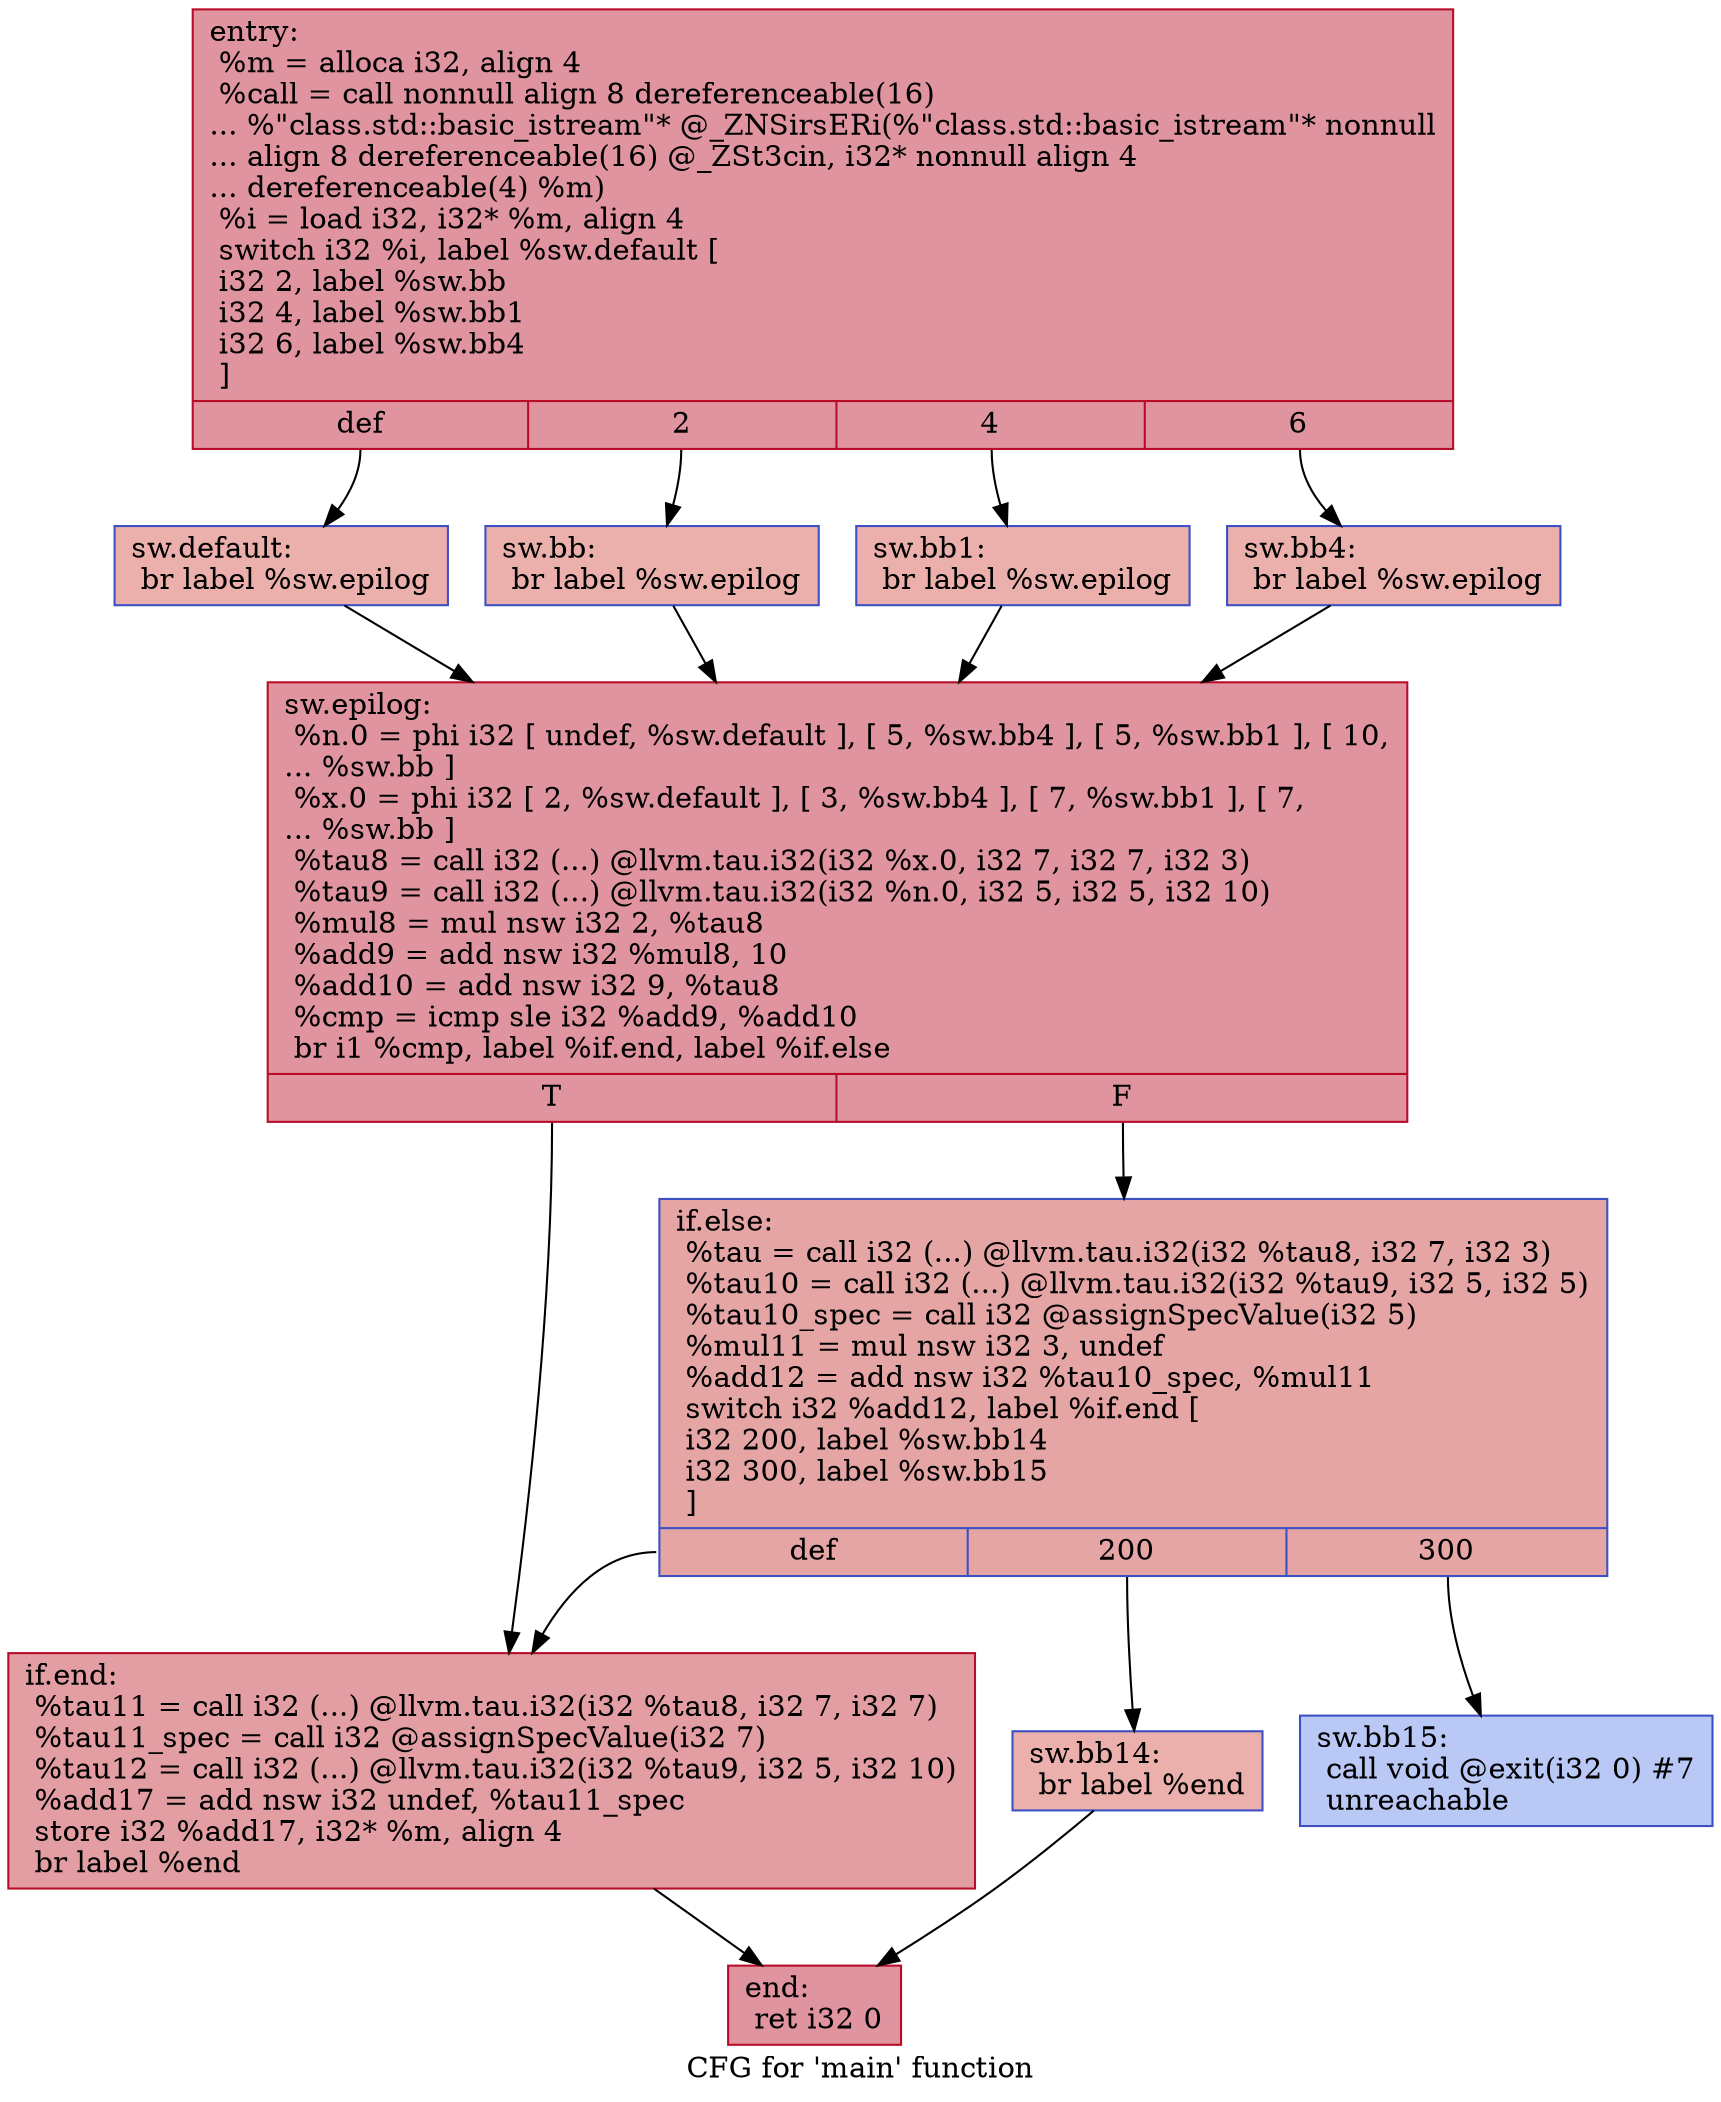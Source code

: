 digraph "CFG for 'main' function" {
	label="CFG for 'main' function";

	Node0x560a72702150 [shape=record,color="#b70d28ff", style=filled, fillcolor="#b70d2870",label="{entry:\l  %m = alloca i32, align 4\l  %call = call nonnull align 8 dereferenceable(16)\l... %\"class.std::basic_istream\"* @_ZNSirsERi(%\"class.std::basic_istream\"* nonnull\l... align 8 dereferenceable(16) @_ZSt3cin, i32* nonnull align 4\l... dereferenceable(4) %m)\l  %i = load i32, i32* %m, align 4\l  switch i32 %i, label %sw.default [\l    i32 2, label %sw.bb\l    i32 4, label %sw.bb1\l    i32 6, label %sw.bb4\l  ]\l|{<s0>def|<s1>2|<s2>4|<s3>6}}"];
	Node0x560a72702150:s0 -> Node0x560a72702590;
	Node0x560a72702150:s1 -> Node0x560a727026a0;
	Node0x560a72702150:s2 -> Node0x560a727027a0;
	Node0x560a72702150:s3 -> Node0x560a727028a0;
	Node0x560a727026a0 [shape=record,color="#3d50c3ff", style=filled, fillcolor="#d24b4070",label="{sw.bb:                                            \l  br label %sw.epilog\l}"];
	Node0x560a727026a0 -> Node0x560a727029c0;
	Node0x560a727027a0 [shape=record,color="#3d50c3ff", style=filled, fillcolor="#d24b4070",label="{sw.bb1:                                           \l  br label %sw.epilog\l}"];
	Node0x560a727027a0 -> Node0x560a727029c0;
	Node0x560a727028a0 [shape=record,color="#3d50c3ff", style=filled, fillcolor="#d24b4070",label="{sw.bb4:                                           \l  br label %sw.epilog\l}"];
	Node0x560a727028a0 -> Node0x560a727029c0;
	Node0x560a72702590 [shape=record,color="#3d50c3ff", style=filled, fillcolor="#d24b4070",label="{sw.default:                                       \l  br label %sw.epilog\l}"];
	Node0x560a72702590 -> Node0x560a727029c0;
	Node0x560a727029c0 [shape=record,color="#b70d28ff", style=filled, fillcolor="#b70d2870",label="{sw.epilog:                                        \l  %n.0 = phi i32 [ undef, %sw.default ], [ 5, %sw.bb4 ], [ 5, %sw.bb1 ], [ 10,\l... %sw.bb ]\l  %x.0 = phi i32 [ 2, %sw.default ], [ 3, %sw.bb4 ], [ 7, %sw.bb1 ], [ 7,\l... %sw.bb ]\l  %tau8 = call i32 (...) @llvm.tau.i32(i32 %x.0, i32 7, i32 7, i32 3)\l  %tau9 = call i32 (...) @llvm.tau.i32(i32 %n.0, i32 5, i32 5, i32 10)\l  %mul8 = mul nsw i32 2, %tau8\l  %add9 = add nsw i32 %mul8, 10\l  %add10 = add nsw i32 9, %tau8\l  %cmp = icmp sle i32 %add9, %add10\l  br i1 %cmp, label %if.end, label %if.else\l|{<s0>T|<s1>F}}"];
	Node0x560a727029c0:s0 -> Node0x560a72703b60;
	Node0x560a727029c0:s1 -> Node0x560a72703bd0;
	Node0x560a72703bd0 [shape=record,color="#3d50c3ff", style=filled, fillcolor="#c5333470",label="{if.else:                                          \l  %tau = call i32 (...) @llvm.tau.i32(i32 %tau8, i32 7, i32 3)\l  %tau10 = call i32 (...) @llvm.tau.i32(i32 %tau9, i32 5, i32 5)\l  %tau10_spec = call i32 @assignSpecValue(i32 5)\l  %mul11 = mul nsw i32 3, undef\l  %add12 = add nsw i32 %tau10_spec, %mul11\l  switch i32 %add12, label %if.end [\l    i32 200, label %sw.bb14\l    i32 300, label %sw.bb15\l  ]\l|{<s0>def|<s1>200|<s2>300}}"];
	Node0x560a72703bd0:s0 -> Node0x560a72703b60;
	Node0x560a72703bd0:s1 -> Node0x560a72704140;
	Node0x560a72703bd0:s2 -> Node0x560a72704500;
	Node0x560a72704140 [shape=record,color="#3d50c3ff", style=filled, fillcolor="#d24b4070",label="{sw.bb14:                                          \l  br label %end\l}"];
	Node0x560a72704140 -> Node0x560a727046f0;
	Node0x560a72704500 [shape=record,color="#3d50c3ff", style=filled, fillcolor="#6282ea70",label="{sw.bb15:                                          \l  call void @exit(i32 0) #7\l  unreachable\l}"];
	Node0x560a72703b60 [shape=record,color="#b70d28ff", style=filled, fillcolor="#be242e70",label="{if.end:                                           \l  %tau11 = call i32 (...) @llvm.tau.i32(i32 %tau8, i32 7, i32 7)\l  %tau11_spec = call i32 @assignSpecValue(i32 7)\l  %tau12 = call i32 (...) @llvm.tau.i32(i32 %tau9, i32 5, i32 10)\l  %add17 = add nsw i32 undef, %tau11_spec\l  store i32 %add17, i32* %m, align 4\l  br label %end\l}"];
	Node0x560a72703b60 -> Node0x560a727046f0;
	Node0x560a727046f0 [shape=record,color="#b70d28ff", style=filled, fillcolor="#b70d2870",label="{end:                                              \l  ret i32 0\l}"];
}
